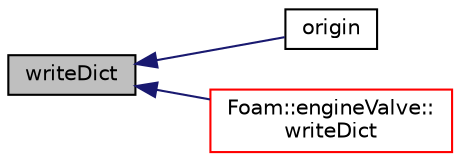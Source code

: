 digraph "writeDict"
{
  bgcolor="transparent";
  edge [fontname="Helvetica",fontsize="10",labelfontname="Helvetica",labelfontsize="10"];
  node [fontname="Helvetica",fontsize="10",shape=record];
  rankdir="LR";
  Node2977 [label="writeDict",height=0.2,width=0.4,color="black", fillcolor="grey75", style="filled", fontcolor="black"];
  Node2977 -> Node2978 [dir="back",color="midnightblue",fontsize="10",style="solid",fontname="Helvetica"];
  Node2978 [label="origin",height=0.2,width=0.4,color="black",URL="$a26141.html#a845412c810c955840b576c707e20bcb9",tooltip="Edit access to origin. "];
  Node2977 -> Node2979 [dir="back",color="midnightblue",fontsize="10",style="solid",fontname="Helvetica"];
  Node2979 [label="Foam::engineValve::\lwriteDict",height=0.2,width=0.4,color="red",URL="$a22589.html#a99e013320e2bb0118f0c2857a9193f62",tooltip="Write dictionary. "];
}
